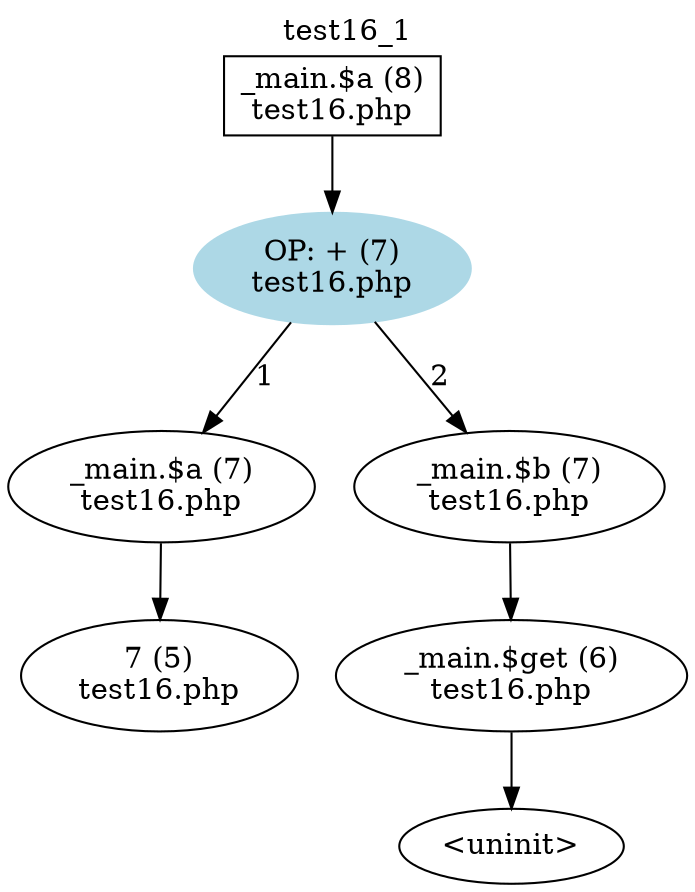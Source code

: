 digraph cfg {
  label="test16_1";
  labelloc=t;
  n1 [shape=box, label="_main.$a (8)\ntest16.php"];
  n2 [shape=ellipse, label="OP: + (7)\ntest16.php",style=filled,color=lightblue];
  n3 [shape=ellipse, label="_main.$a (7)\ntest16.php"];
  n4 [shape=ellipse, label="_main.$b (7)\ntest16.php"];
  n5 [shape=ellipse, label="7 (5)\ntest16.php"];
  n6 [shape=ellipse, label="_main.$get (6)\ntest16.php"];
  n7 [shape=ellipse, label="<uninit>"];
  n1 -> n2;
  n2 -> n3[label="1"];
  n2 -> n4[label="2"];
  n3 -> n5;
  n4 -> n6;
  n6 -> n7;
}
